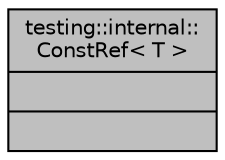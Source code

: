 digraph "testing::internal::ConstRef&lt; T &gt;"
{
 // LATEX_PDF_SIZE
  bgcolor="transparent";
  edge [fontname="Helvetica",fontsize="10",labelfontname="Helvetica",labelfontsize="10"];
  node [fontname="Helvetica",fontsize="10",shape=record];
  Node1 [label="{testing::internal::\lConstRef\< T \>\n||}",height=0.2,width=0.4,color="black", fillcolor="grey75", style="filled", fontcolor="black",tooltip=" "];
}
